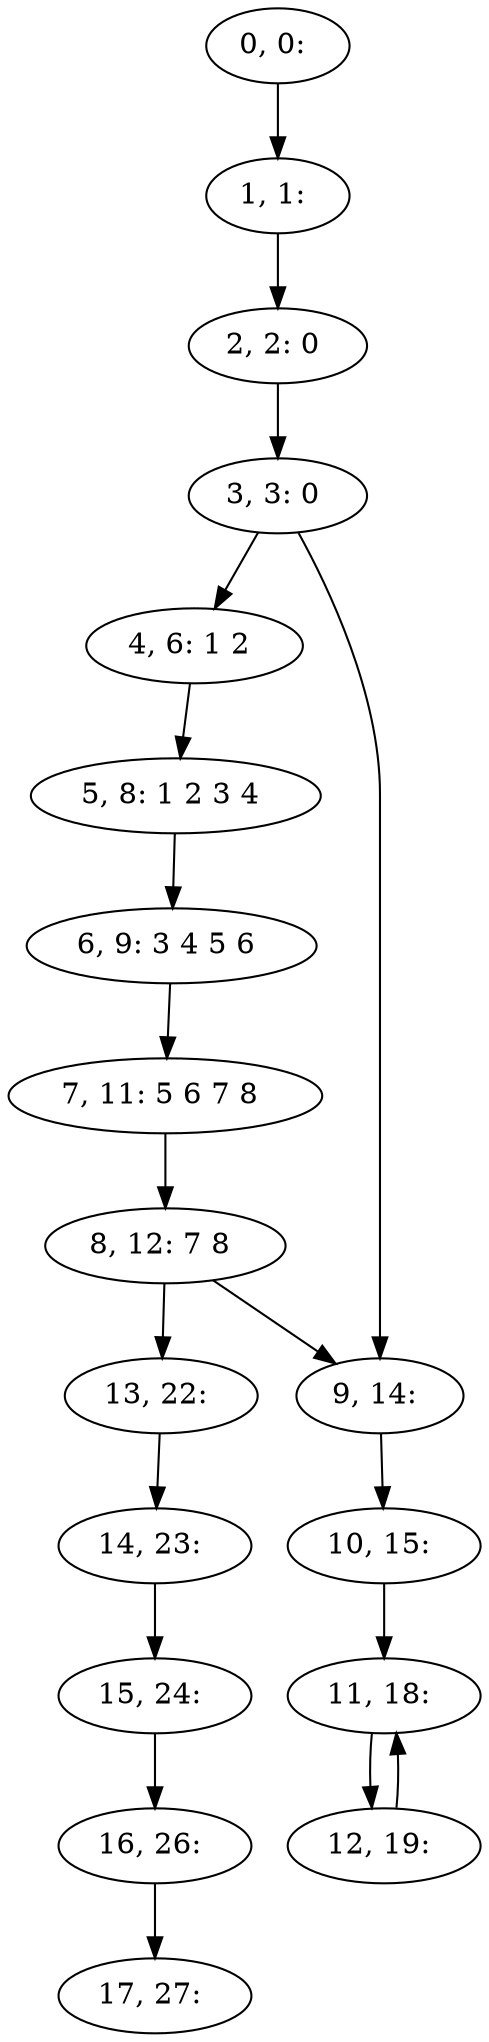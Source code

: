 digraph G {
0[label="0, 0: "];
1[label="1, 1: "];
2[label="2, 2: 0 "];
3[label="3, 3: 0 "];
4[label="4, 6: 1 2 "];
5[label="5, 8: 1 2 3 4 "];
6[label="6, 9: 3 4 5 6 "];
7[label="7, 11: 5 6 7 8 "];
8[label="8, 12: 7 8 "];
9[label="9, 14: "];
10[label="10, 15: "];
11[label="11, 18: "];
12[label="12, 19: "];
13[label="13, 22: "];
14[label="14, 23: "];
15[label="15, 24: "];
16[label="16, 26: "];
17[label="17, 27: "];
0->1 ;
1->2 ;
2->3 ;
3->4 ;
3->9 ;
4->5 ;
5->6 ;
6->7 ;
7->8 ;
8->9 ;
8->13 ;
9->10 ;
10->11 ;
11->12 ;
12->11 ;
13->14 ;
14->15 ;
15->16 ;
16->17 ;
}
